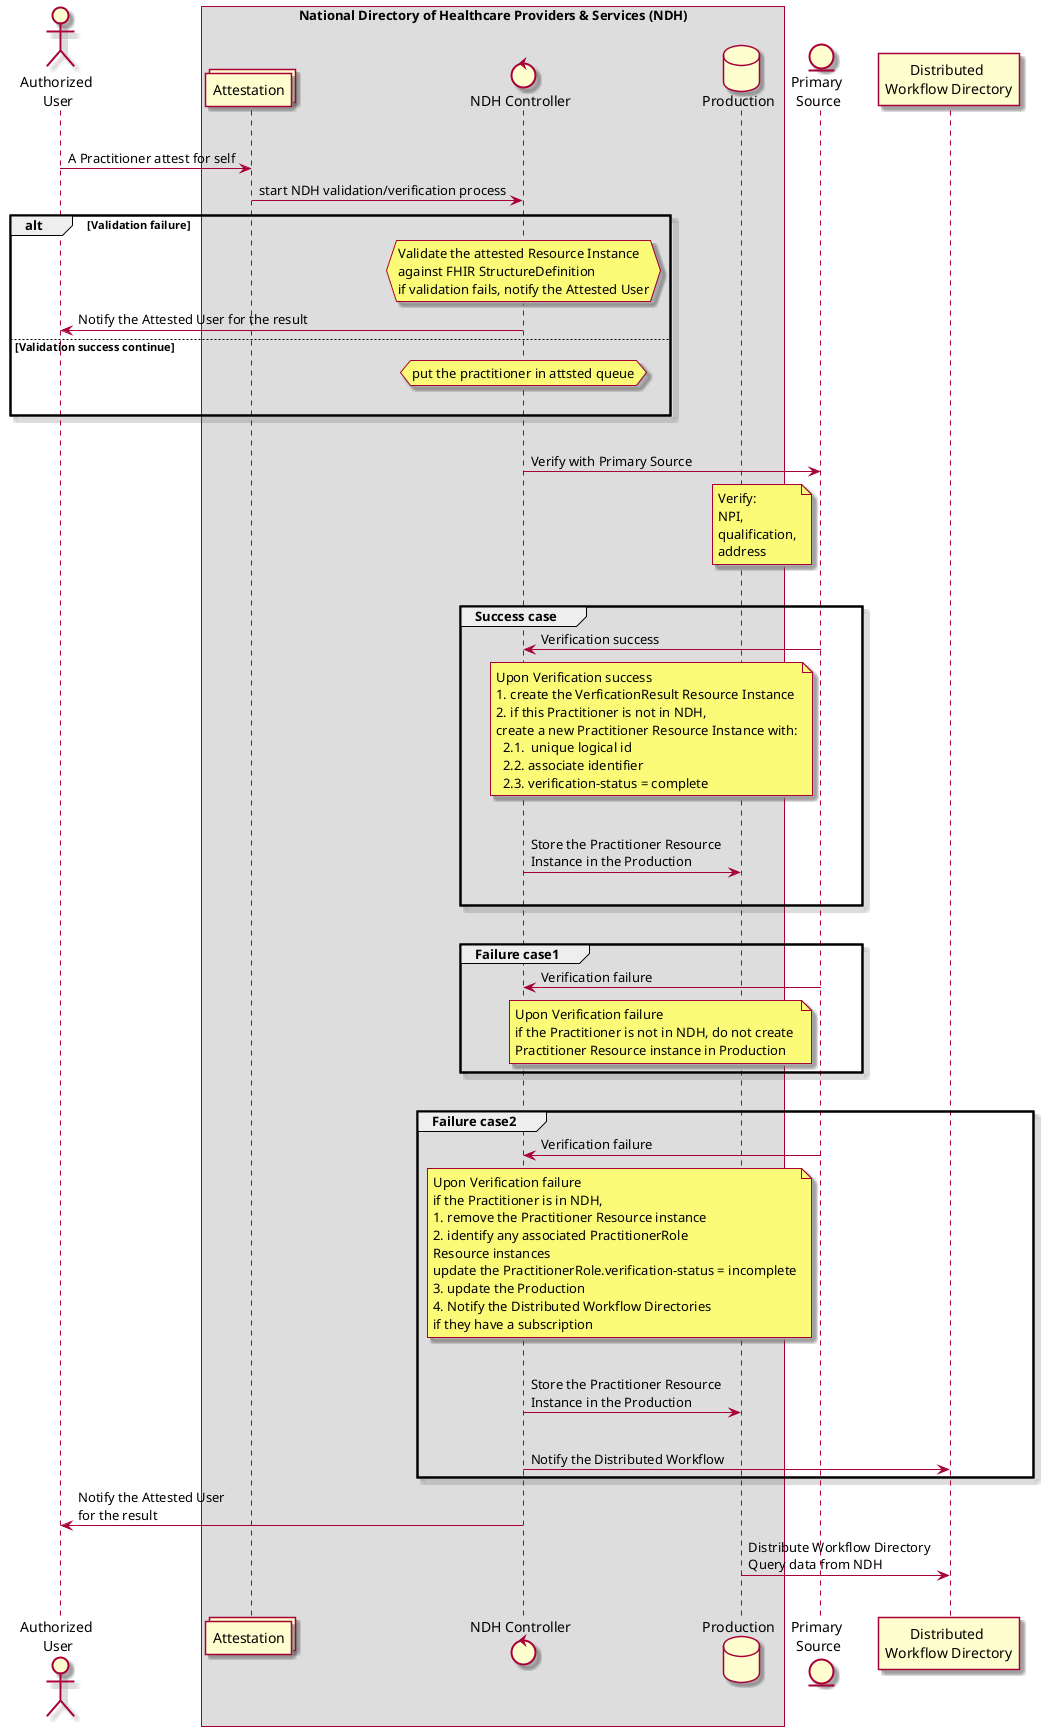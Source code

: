 @startuml

skin rose 
actor "Authorized \nUser" as AU
box National Directory of Healthcare Providers & Services (NDH)
    collections "Attestation" as AQ
    control "NDH Controller" as NC
    database "Production" as P
end box
entity "Primary \nSource" as PS
participant "Distributed \nWorkflow Directory" as DWD
|||
AU -> AQ : A Practitioner attest for self
AQ -> NC : start NDH validation/verification process

alt Validation failure
hnote over NC
  Validate the attested Resource Instance
  against FHIR StructureDefinition
  if validation fails, notify the Attested User
end note
NC -> AU : Notify the Attested User for the result
else Validation success continue
hnote over NC 
    put the practitioner in attsted queue
end note
|||
end


|||
NC -> PS : Verify with Primary Source
note left of PS
    Verify: 
    NPI,
    qualification,
    address
end note
|||

group Success case
PS -> NC : Verification success
note left of PS
    Upon Verification success
    1. create the VerficationResult Resource Instance
    2. if this Practitioner is not in NDH, 
    create a new Practitioner Resource Instance with:
      2.1.  unique logical id
      2.2. associate identifier
      2.3. verification-status = complete
end note
|||

NC -> P : Store the Practitioner Resource \nInstance in the Production
|||
end
|||
group Failure case1
PS -> NC : Verification failure
note left of PS
    Upon Verification failure
    if the Practitioner is not in NDH, do not create 
    Practitioner Resource instance in Production
end note
end
|||
group Failure case2
PS -> NC : Verification failure
note left of PS
    Upon Verification failure
    if the Practitioner is in NDH, 
    1. remove the Practitioner Resource instance 
    2. identify any associated PractitionerRole 
    Resource instances
    update the PractitionerRole.verification-status = incomplete
    3. update the Production
    4. Notify the Distributed Workflow Directories 
    if they have a subscription 
end note
|||
NC -> P : Store the Practitioner Resource \nInstance in the Production
|||
NC -> DWD : Notify the Distributed Workflow
end

NC -> AU : Notify the Attested User \nfor the result

P -> DWD : Distribute Workflow Directory \nQuery data from NDH
|||

@enduml
